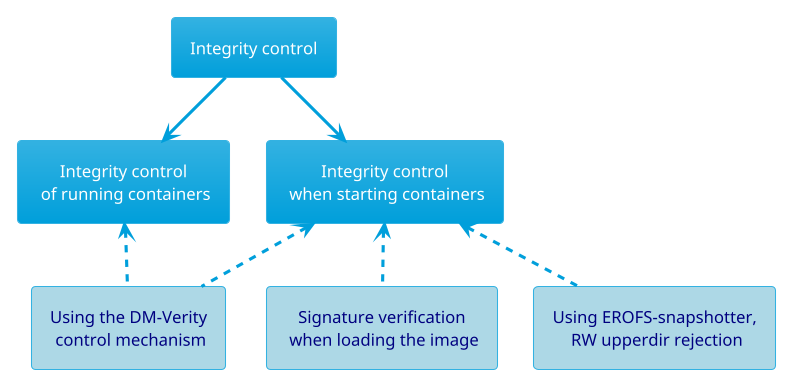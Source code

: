 @startuml
!theme bluegray
skinparam DefaultFontSize 16
skinparam ArrowFontStyle italic
skinparam DefaultTextAlignment center
skinparam backgroundColor transparent
skinparam Shadowing false
skinparam componentStyle rectangle

component "<color:navy>Using the DM-Verity\n <color:navy>control mechanism" as DMV #LightBlue
component "<color:navy>Signature verification\n <color:navy>when loading the image" as CS #LightBlue
component "<color:navy>Using EROFS-snapshotter,\n <color:navy>RW upperdir rejection" as EROFS #LightBlue

[Integrity control] --> [Integrity control\n when starting containers]
[Integrity control] --> [Integrity control\n of running containers]
[Integrity control\n of running containers] <.. DMV
[Integrity control\n when starting containers] <.. DMV

[Integrity control\n when starting containers] <.. CS
[Integrity control\n when starting containers] <.. EROFS
@enduml